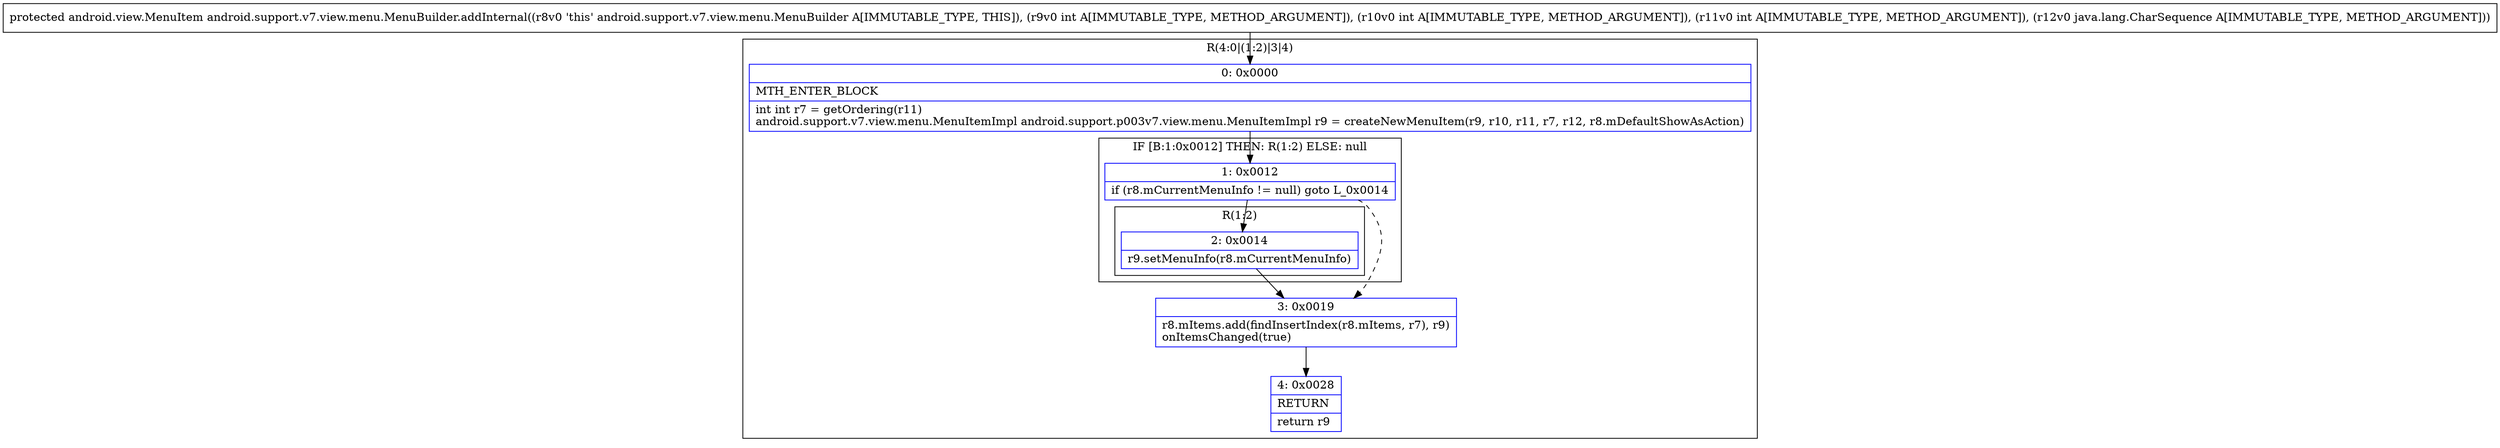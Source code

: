 digraph "CFG forandroid.support.v7.view.menu.MenuBuilder.addInternal(IIILjava\/lang\/CharSequence;)Landroid\/view\/MenuItem;" {
subgraph cluster_Region_1021656415 {
label = "R(4:0|(1:2)|3|4)";
node [shape=record,color=blue];
Node_0 [shape=record,label="{0\:\ 0x0000|MTH_ENTER_BLOCK\l|int int r7 = getOrdering(r11)\landroid.support.v7.view.menu.MenuItemImpl android.support.p003v7.view.menu.MenuItemImpl r9 = createNewMenuItem(r9, r10, r11, r7, r12, r8.mDefaultShowAsAction)\l}"];
subgraph cluster_IfRegion_1395859279 {
label = "IF [B:1:0x0012] THEN: R(1:2) ELSE: null";
node [shape=record,color=blue];
Node_1 [shape=record,label="{1\:\ 0x0012|if (r8.mCurrentMenuInfo != null) goto L_0x0014\l}"];
subgraph cluster_Region_687035557 {
label = "R(1:2)";
node [shape=record,color=blue];
Node_2 [shape=record,label="{2\:\ 0x0014|r9.setMenuInfo(r8.mCurrentMenuInfo)\l}"];
}
}
Node_3 [shape=record,label="{3\:\ 0x0019|r8.mItems.add(findInsertIndex(r8.mItems, r7), r9)\lonItemsChanged(true)\l}"];
Node_4 [shape=record,label="{4\:\ 0x0028|RETURN\l|return r9\l}"];
}
MethodNode[shape=record,label="{protected android.view.MenuItem android.support.v7.view.menu.MenuBuilder.addInternal((r8v0 'this' android.support.v7.view.menu.MenuBuilder A[IMMUTABLE_TYPE, THIS]), (r9v0 int A[IMMUTABLE_TYPE, METHOD_ARGUMENT]), (r10v0 int A[IMMUTABLE_TYPE, METHOD_ARGUMENT]), (r11v0 int A[IMMUTABLE_TYPE, METHOD_ARGUMENT]), (r12v0 java.lang.CharSequence A[IMMUTABLE_TYPE, METHOD_ARGUMENT])) }"];
MethodNode -> Node_0;
Node_0 -> Node_1;
Node_1 -> Node_2;
Node_1 -> Node_3[style=dashed];
Node_2 -> Node_3;
Node_3 -> Node_4;
}

